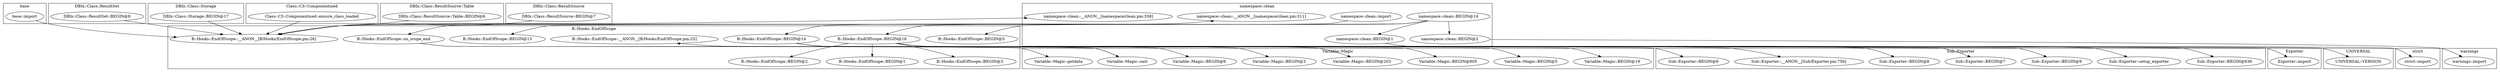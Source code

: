 digraph {
graph [overlap=false]
subgraph cluster_Sub_Exporter {
	label="Sub::Exporter";
	"Sub::Exporter::BEGIN@7";
	"Sub::Exporter::BEGIN@8";
	"Sub::Exporter::__ANON__[Sub/Exporter.pm:756]";
	"Sub::Exporter::BEGIN@6";
	"Sub::Exporter::BEGIN@636";
	"Sub::Exporter::setup_exporter";
	"Sub::Exporter::BEGIN@9";
}
subgraph cluster_base {
	label="base";
	"base::import";
}
subgraph cluster_warnings {
	label="warnings";
	"warnings::import";
}
subgraph cluster_strict {
	label="strict";
	"strict::import";
}
subgraph cluster_Variable_Magic {
	label="Variable::Magic";
	"Variable::Magic::BEGIN@19";
	"Variable::Magic::BEGIN@5";
	"Variable::Magic::BEGIN@605";
	"Variable::Magic::BEGIN@203";
	"Variable::Magic::BEGIN@3";
	"Variable::Magic::cast";
	"Variable::Magic::getdata";
	"Variable::Magic::BEGIN@6";
}
subgraph cluster_DBIx_Class_ResultSet {
	label="DBIx::Class::ResultSet";
	"DBIx::Class::ResultSet::BEGIN@8";
}
subgraph cluster_DBIx_Class_Storage {
	label="DBIx::Class::Storage";
	"DBIx::Class::Storage::BEGIN@17";
}
subgraph cluster_Exporter {
	label="Exporter";
	"Exporter::import";
}
subgraph cluster_B_Hooks_EndOfScope {
	label="B::Hooks::EndOfScope";
	"B::Hooks::EndOfScope::BEGIN@16";
	"B::Hooks::EndOfScope::BEGIN@2";
	"B::Hooks::EndOfScope::__ANON__[B/Hooks/EndOfScope.pm:26]";
	"B::Hooks::EndOfScope::BEGIN@1";
	"B::Hooks::EndOfScope::BEGIN@14";
	"B::Hooks::EndOfScope::on_scope_end";
	"B::Hooks::EndOfScope::BEGIN@3";
	"B::Hooks::EndOfScope::BEGIN@13";
	"B::Hooks::EndOfScope::__ANON__[B/Hooks/EndOfScope.pm:25]";
	"B::Hooks::EndOfScope::BEGIN@5";
}
subgraph cluster_Class_C3_Componentised {
	label="Class::C3::Componentised";
	"Class::C3::Componentised::ensure_class_loaded";
}
subgraph cluster_DBIx_Class_ResultSource_Table {
	label="DBIx::Class::ResultSource::Table";
	"DBIx::Class::ResultSource::Table::BEGIN@6";
}
subgraph cluster_UNIVERSAL {
	label="UNIVERSAL";
	"UNIVERSAL::VERSION";
}
subgraph cluster_DBIx_Class_ResultSource {
	label="DBIx::Class::ResultSource";
	"DBIx::Class::ResultSource::BEGIN@7";
}
subgraph cluster_namespace_clean {
	label="namespace::clean";
	"namespace::clean::import";
	"namespace::clean::BEGIN@14";
	"namespace::clean::BEGIN@1";
	"namespace::clean::__ANON__[namespace/clean.pm:311]";
	"namespace::clean::BEGIN@2";
	"namespace::clean::__ANON__[namespace/clean.pm:338]";
}
"namespace::clean::BEGIN@14" -> "namespace::clean::BEGIN@2";
"B::Hooks::EndOfScope::BEGIN@14" -> "Variable::Magic::BEGIN@5";
"B::Hooks::EndOfScope::BEGIN@14" -> "Exporter::import";
"B::Hooks::EndOfScope::BEGIN@16" -> "Sub::Exporter::BEGIN@6";
"B::Hooks::EndOfScope::BEGIN@16" -> "B::Hooks::EndOfScope::BEGIN@3";
"B::Hooks::EndOfScope::BEGIN@16" -> "Sub::Exporter::BEGIN@9";
"namespace::clean::import" -> "B::Hooks::EndOfScope::on_scope_end";
"B::Hooks::EndOfScope::BEGIN@16" -> "B::Hooks::EndOfScope::BEGIN@1";
"B::Hooks::EndOfScope::BEGIN@16" -> "Sub::Exporter::BEGIN@8";
"B::Hooks::EndOfScope::on_scope_end" -> "Variable::Magic::getdata";
"B::Hooks::EndOfScope::BEGIN@14" -> "Variable::Magic::BEGIN@3";
"B::Hooks::EndOfScope::BEGIN@16" -> "Sub::Exporter::BEGIN@7";
"namespace::clean::BEGIN@14" -> "B::Hooks::EndOfScope::BEGIN@13";
"B::Hooks::EndOfScope::on_scope_end" -> "Variable::Magic::cast";
"DBIx::Class::Storage::BEGIN@17" -> "B::Hooks::EndOfScope::__ANON__[B/Hooks/EndOfScope.pm:26]";
"DBIx::Class::ResultSet::BEGIN@8" -> "B::Hooks::EndOfScope::__ANON__[B/Hooks/EndOfScope.pm:26]";
"Class::C3::Componentised::ensure_class_loaded" -> "B::Hooks::EndOfScope::__ANON__[B/Hooks/EndOfScope.pm:26]";
"DBIx::Class::ResultSource::Table::BEGIN@6" -> "B::Hooks::EndOfScope::__ANON__[B/Hooks/EndOfScope.pm:26]";
"DBIx::Class::ResultSource::BEGIN@7" -> "B::Hooks::EndOfScope::__ANON__[B/Hooks/EndOfScope.pm:26]";
"base::import" -> "B::Hooks::EndOfScope::__ANON__[B/Hooks/EndOfScope.pm:26]";
"B::Hooks::EndOfScope::BEGIN@14" -> "Variable::Magic::BEGIN@6";
"B::Hooks::EndOfScope::BEGIN@16" -> "Sub::Exporter::setup_exporter";
"B::Hooks::EndOfScope::BEGIN@14" -> "Variable::Magic::BEGIN@19";
"B::Hooks::EndOfScope::BEGIN@14" -> "Variable::Magic::BEGIN@203";
"namespace::clean::BEGIN@14" -> "namespace::clean::BEGIN@1";
"B::Hooks::EndOfScope::BEGIN@16" -> "Sub::Exporter::__ANON__[Sub/Exporter.pm:756]";
"namespace::clean::BEGIN@2" -> "warnings::import";
"B::Hooks::EndOfScope::__ANON__[B/Hooks/EndOfScope.pm:26]" -> "namespace::clean::__ANON__[namespace/clean.pm:338]";
"Variable::Magic::cast" -> "B::Hooks::EndOfScope::__ANON__[B/Hooks/EndOfScope.pm:25]";
"B::Hooks::EndOfScope::BEGIN@14" -> "Variable::Magic::BEGIN@605";
"B::Hooks::EndOfScope::BEGIN@16" -> "Sub::Exporter::BEGIN@636";
"B::Hooks::EndOfScope::BEGIN@16" -> "B::Hooks::EndOfScope::BEGIN@2";
"namespace::clean::BEGIN@14" -> "B::Hooks::EndOfScope::BEGIN@16";
"namespace::clean::BEGIN@14" -> "B::Hooks::EndOfScope::BEGIN@5";
"namespace::clean::BEGIN@14" -> "B::Hooks::EndOfScope::BEGIN@14";
"B::Hooks::EndOfScope::__ANON__[B/Hooks/EndOfScope.pm:26]" -> "namespace::clean::__ANON__[namespace/clean.pm:311]";
"B::Hooks::EndOfScope::BEGIN@14" -> "UNIVERSAL::VERSION";
"namespace::clean::BEGIN@1" -> "strict::import";
}

